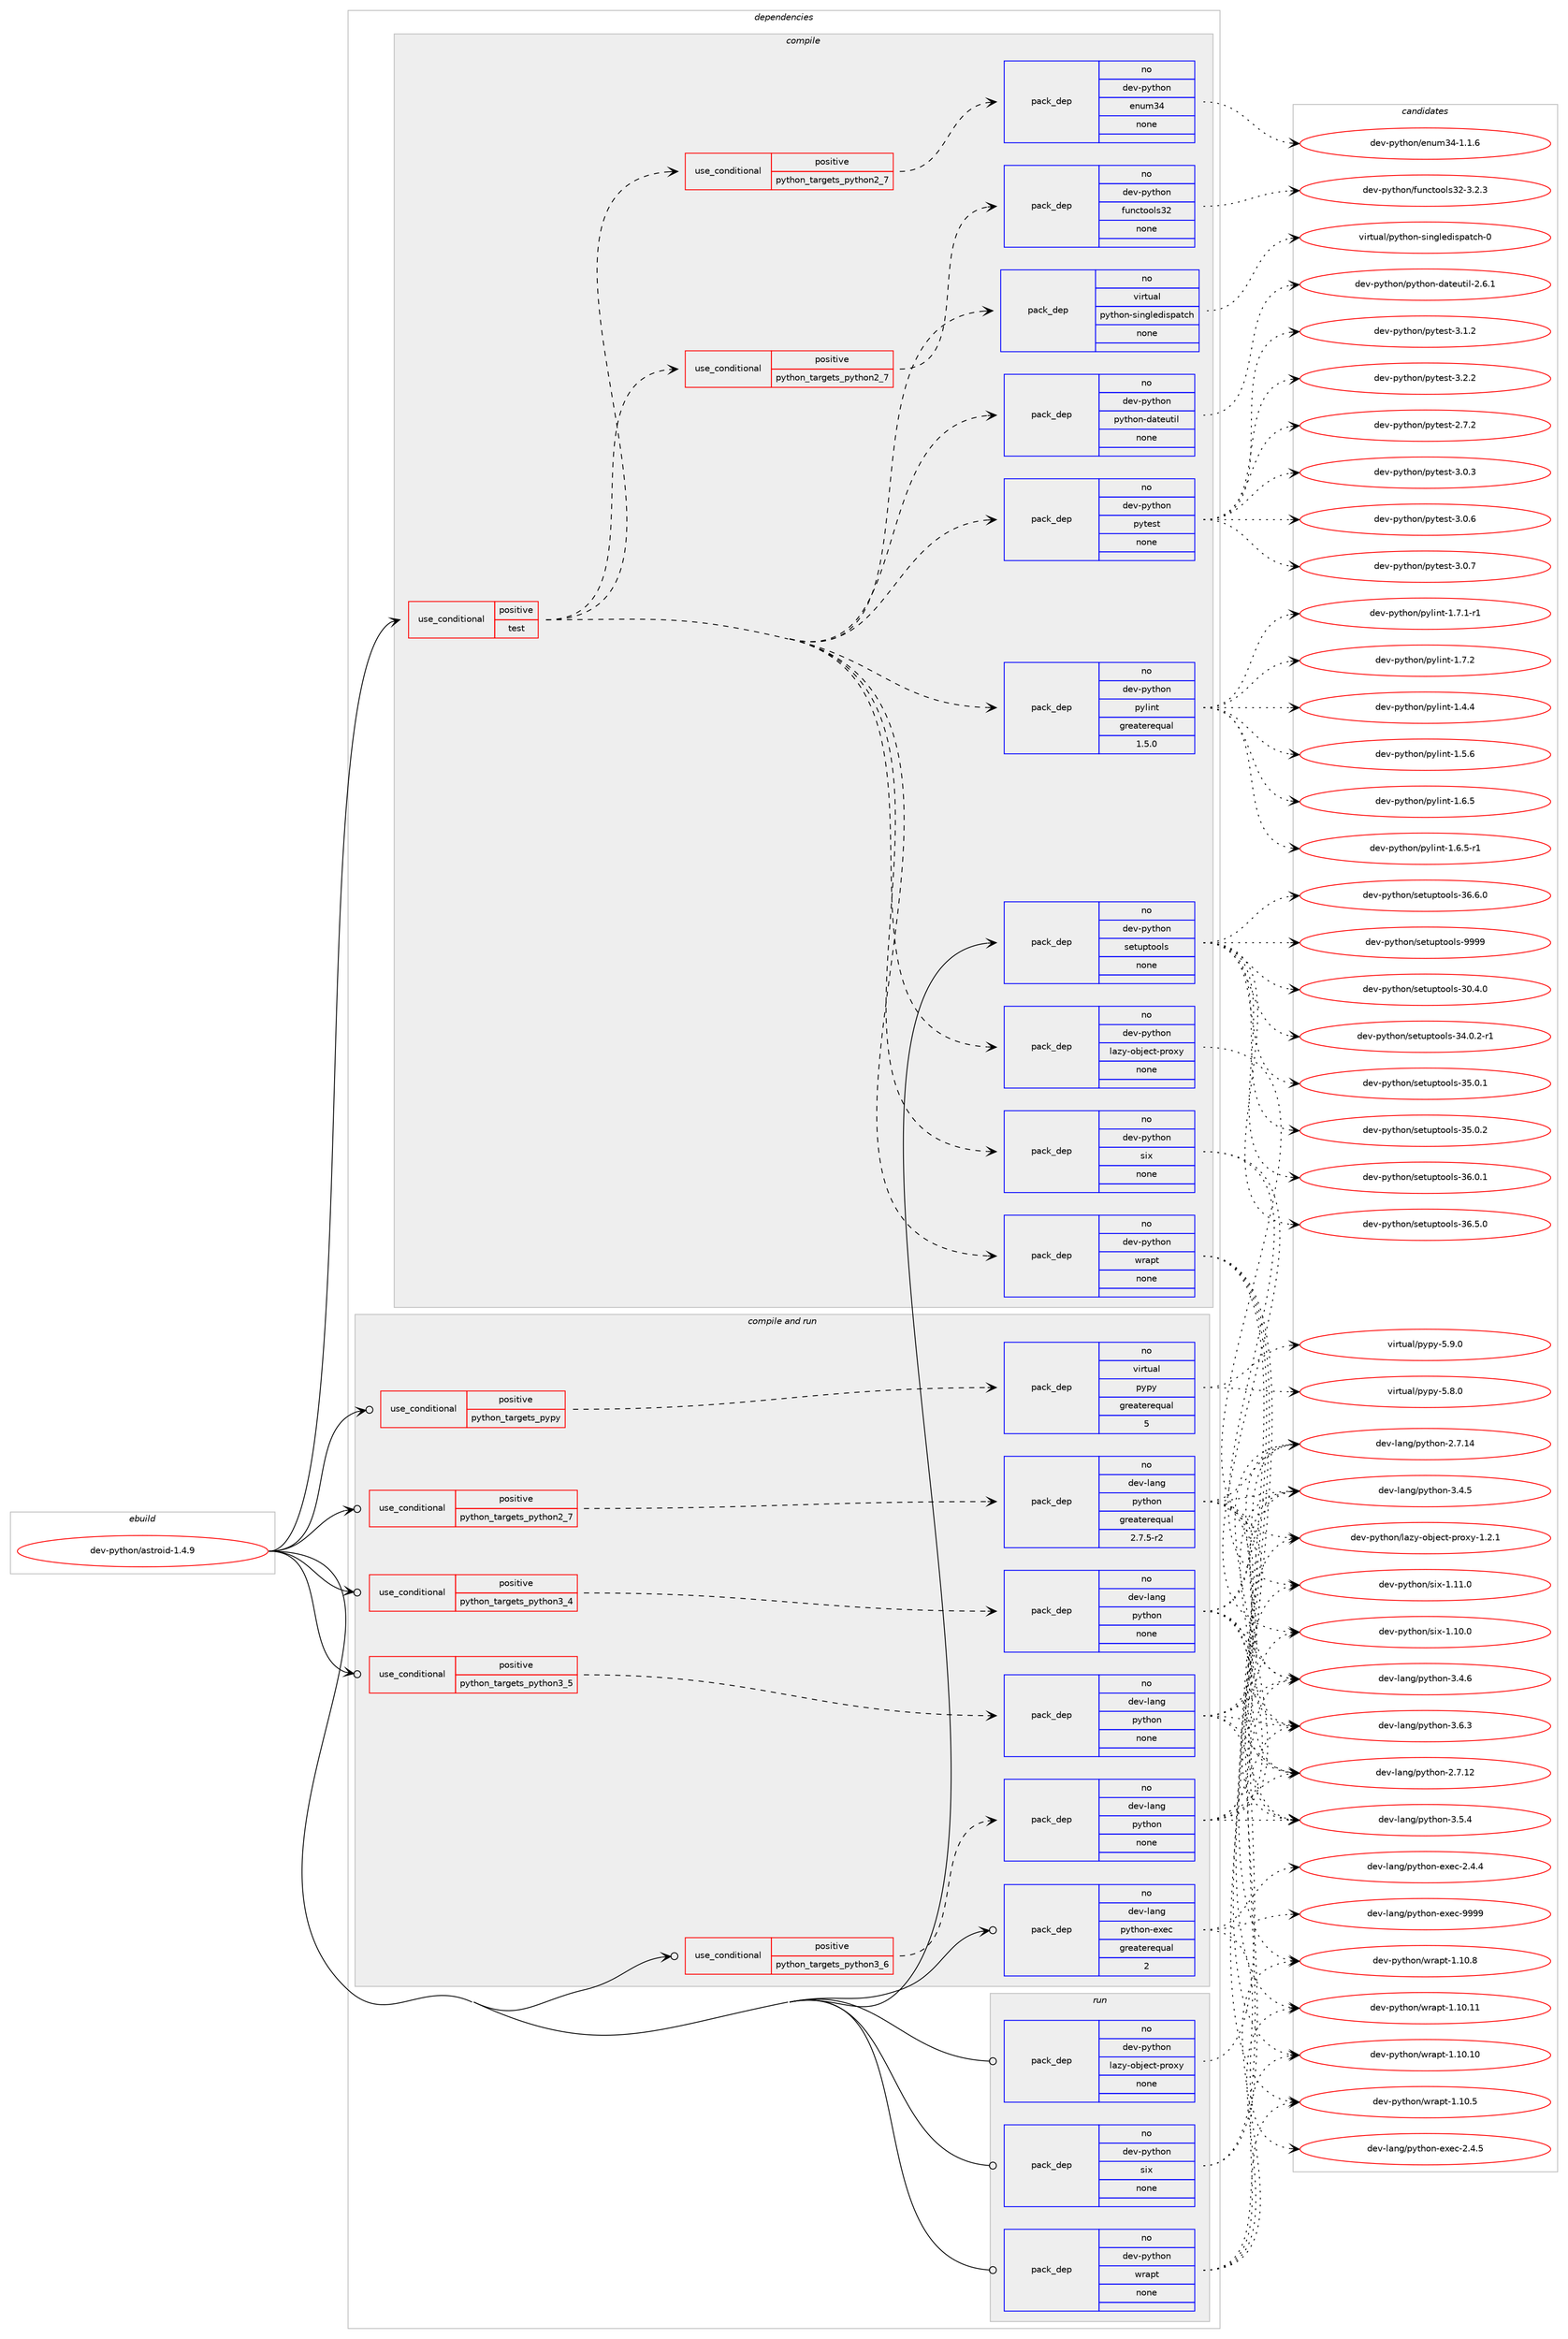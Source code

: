digraph prolog {

# *************
# Graph options
# *************

newrank=true;
concentrate=true;
compound=true;
graph [rankdir=LR,fontname=Helvetica,fontsize=10,ranksep=1.5];#, ranksep=2.5, nodesep=0.2];
edge  [arrowhead=vee];
node  [fontname=Helvetica,fontsize=10];

# **********
# The ebuild
# **********

subgraph cluster_leftcol {
color=gray;
rank=same;
label=<<i>ebuild</i>>;
id [label="dev-python/astroid-1.4.9", color=red, width=4, href="../dev-python/astroid-1.4.9.svg"];
}

# ****************
# The dependencies
# ****************

subgraph cluster_midcol {
color=gray;
label=<<i>dependencies</i>>;
subgraph cluster_compile {
fillcolor="#eeeeee";
style=filled;
label=<<i>compile</i>>;
subgraph cond29565 {
dependency146780 [label=<<TABLE BORDER="0" CELLBORDER="1" CELLSPACING="0" CELLPADDING="4"><TR><TD ROWSPAN="3" CELLPADDING="10">use_conditional</TD></TR><TR><TD>positive</TD></TR><TR><TD>test</TD></TR></TABLE>>, shape=none, color=red];
subgraph pack113398 {
dependency146781 [label=<<TABLE BORDER="0" CELLBORDER="1" CELLSPACING="0" CELLPADDING="4" WIDTH="220"><TR><TD ROWSPAN="6" CELLPADDING="30">pack_dep</TD></TR><TR><TD WIDTH="110">no</TD></TR><TR><TD>dev-python</TD></TR><TR><TD>lazy-object-proxy</TD></TR><TR><TD>none</TD></TR><TR><TD></TD></TR></TABLE>>, shape=none, color=blue];
}
dependency146780:e -> dependency146781:w [weight=20,style="dashed",arrowhead="vee"];
subgraph pack113399 {
dependency146782 [label=<<TABLE BORDER="0" CELLBORDER="1" CELLSPACING="0" CELLPADDING="4" WIDTH="220"><TR><TD ROWSPAN="6" CELLPADDING="30">pack_dep</TD></TR><TR><TD WIDTH="110">no</TD></TR><TR><TD>dev-python</TD></TR><TR><TD>six</TD></TR><TR><TD>none</TD></TR><TR><TD></TD></TR></TABLE>>, shape=none, color=blue];
}
dependency146780:e -> dependency146782:w [weight=20,style="dashed",arrowhead="vee"];
subgraph pack113400 {
dependency146783 [label=<<TABLE BORDER="0" CELLBORDER="1" CELLSPACING="0" CELLPADDING="4" WIDTH="220"><TR><TD ROWSPAN="6" CELLPADDING="30">pack_dep</TD></TR><TR><TD WIDTH="110">no</TD></TR><TR><TD>dev-python</TD></TR><TR><TD>wrapt</TD></TR><TR><TD>none</TD></TR><TR><TD></TD></TR></TABLE>>, shape=none, color=blue];
}
dependency146780:e -> dependency146783:w [weight=20,style="dashed",arrowhead="vee"];
subgraph pack113401 {
dependency146784 [label=<<TABLE BORDER="0" CELLBORDER="1" CELLSPACING="0" CELLPADDING="4" WIDTH="220"><TR><TD ROWSPAN="6" CELLPADDING="30">pack_dep</TD></TR><TR><TD WIDTH="110">no</TD></TR><TR><TD>dev-python</TD></TR><TR><TD>pylint</TD></TR><TR><TD>greaterequal</TD></TR><TR><TD>1.5.0</TD></TR></TABLE>>, shape=none, color=blue];
}
dependency146780:e -> dependency146784:w [weight=20,style="dashed",arrowhead="vee"];
subgraph pack113402 {
dependency146785 [label=<<TABLE BORDER="0" CELLBORDER="1" CELLSPACING="0" CELLPADDING="4" WIDTH="220"><TR><TD ROWSPAN="6" CELLPADDING="30">pack_dep</TD></TR><TR><TD WIDTH="110">no</TD></TR><TR><TD>dev-python</TD></TR><TR><TD>pytest</TD></TR><TR><TD>none</TD></TR><TR><TD></TD></TR></TABLE>>, shape=none, color=blue];
}
dependency146780:e -> dependency146785:w [weight=20,style="dashed",arrowhead="vee"];
subgraph pack113403 {
dependency146786 [label=<<TABLE BORDER="0" CELLBORDER="1" CELLSPACING="0" CELLPADDING="4" WIDTH="220"><TR><TD ROWSPAN="6" CELLPADDING="30">pack_dep</TD></TR><TR><TD WIDTH="110">no</TD></TR><TR><TD>dev-python</TD></TR><TR><TD>python-dateutil</TD></TR><TR><TD>none</TD></TR><TR><TD></TD></TR></TABLE>>, shape=none, color=blue];
}
dependency146780:e -> dependency146786:w [weight=20,style="dashed",arrowhead="vee"];
subgraph pack113404 {
dependency146787 [label=<<TABLE BORDER="0" CELLBORDER="1" CELLSPACING="0" CELLPADDING="4" WIDTH="220"><TR><TD ROWSPAN="6" CELLPADDING="30">pack_dep</TD></TR><TR><TD WIDTH="110">no</TD></TR><TR><TD>virtual</TD></TR><TR><TD>python-singledispatch</TD></TR><TR><TD>none</TD></TR><TR><TD></TD></TR></TABLE>>, shape=none, color=blue];
}
dependency146780:e -> dependency146787:w [weight=20,style="dashed",arrowhead="vee"];
subgraph cond29566 {
dependency146788 [label=<<TABLE BORDER="0" CELLBORDER="1" CELLSPACING="0" CELLPADDING="4"><TR><TD ROWSPAN="3" CELLPADDING="10">use_conditional</TD></TR><TR><TD>positive</TD></TR><TR><TD>python_targets_python2_7</TD></TR></TABLE>>, shape=none, color=red];
subgraph pack113405 {
dependency146789 [label=<<TABLE BORDER="0" CELLBORDER="1" CELLSPACING="0" CELLPADDING="4" WIDTH="220"><TR><TD ROWSPAN="6" CELLPADDING="30">pack_dep</TD></TR><TR><TD WIDTH="110">no</TD></TR><TR><TD>dev-python</TD></TR><TR><TD>functools32</TD></TR><TR><TD>none</TD></TR><TR><TD></TD></TR></TABLE>>, shape=none, color=blue];
}
dependency146788:e -> dependency146789:w [weight=20,style="dashed",arrowhead="vee"];
}
dependency146780:e -> dependency146788:w [weight=20,style="dashed",arrowhead="vee"];
subgraph cond29567 {
dependency146790 [label=<<TABLE BORDER="0" CELLBORDER="1" CELLSPACING="0" CELLPADDING="4"><TR><TD ROWSPAN="3" CELLPADDING="10">use_conditional</TD></TR><TR><TD>positive</TD></TR><TR><TD>python_targets_python2_7</TD></TR></TABLE>>, shape=none, color=red];
subgraph pack113406 {
dependency146791 [label=<<TABLE BORDER="0" CELLBORDER="1" CELLSPACING="0" CELLPADDING="4" WIDTH="220"><TR><TD ROWSPAN="6" CELLPADDING="30">pack_dep</TD></TR><TR><TD WIDTH="110">no</TD></TR><TR><TD>dev-python</TD></TR><TR><TD>enum34</TD></TR><TR><TD>none</TD></TR><TR><TD></TD></TR></TABLE>>, shape=none, color=blue];
}
dependency146790:e -> dependency146791:w [weight=20,style="dashed",arrowhead="vee"];
}
dependency146780:e -> dependency146790:w [weight=20,style="dashed",arrowhead="vee"];
}
id:e -> dependency146780:w [weight=20,style="solid",arrowhead="vee"];
subgraph pack113407 {
dependency146792 [label=<<TABLE BORDER="0" CELLBORDER="1" CELLSPACING="0" CELLPADDING="4" WIDTH="220"><TR><TD ROWSPAN="6" CELLPADDING="30">pack_dep</TD></TR><TR><TD WIDTH="110">no</TD></TR><TR><TD>dev-python</TD></TR><TR><TD>setuptools</TD></TR><TR><TD>none</TD></TR><TR><TD></TD></TR></TABLE>>, shape=none, color=blue];
}
id:e -> dependency146792:w [weight=20,style="solid",arrowhead="vee"];
}
subgraph cluster_compileandrun {
fillcolor="#eeeeee";
style=filled;
label=<<i>compile and run</i>>;
subgraph cond29568 {
dependency146793 [label=<<TABLE BORDER="0" CELLBORDER="1" CELLSPACING="0" CELLPADDING="4"><TR><TD ROWSPAN="3" CELLPADDING="10">use_conditional</TD></TR><TR><TD>positive</TD></TR><TR><TD>python_targets_pypy</TD></TR></TABLE>>, shape=none, color=red];
subgraph pack113408 {
dependency146794 [label=<<TABLE BORDER="0" CELLBORDER="1" CELLSPACING="0" CELLPADDING="4" WIDTH="220"><TR><TD ROWSPAN="6" CELLPADDING="30">pack_dep</TD></TR><TR><TD WIDTH="110">no</TD></TR><TR><TD>virtual</TD></TR><TR><TD>pypy</TD></TR><TR><TD>greaterequal</TD></TR><TR><TD>5</TD></TR></TABLE>>, shape=none, color=blue];
}
dependency146793:e -> dependency146794:w [weight=20,style="dashed",arrowhead="vee"];
}
id:e -> dependency146793:w [weight=20,style="solid",arrowhead="odotvee"];
subgraph cond29569 {
dependency146795 [label=<<TABLE BORDER="0" CELLBORDER="1" CELLSPACING="0" CELLPADDING="4"><TR><TD ROWSPAN="3" CELLPADDING="10">use_conditional</TD></TR><TR><TD>positive</TD></TR><TR><TD>python_targets_python2_7</TD></TR></TABLE>>, shape=none, color=red];
subgraph pack113409 {
dependency146796 [label=<<TABLE BORDER="0" CELLBORDER="1" CELLSPACING="0" CELLPADDING="4" WIDTH="220"><TR><TD ROWSPAN="6" CELLPADDING="30">pack_dep</TD></TR><TR><TD WIDTH="110">no</TD></TR><TR><TD>dev-lang</TD></TR><TR><TD>python</TD></TR><TR><TD>greaterequal</TD></TR><TR><TD>2.7.5-r2</TD></TR></TABLE>>, shape=none, color=blue];
}
dependency146795:e -> dependency146796:w [weight=20,style="dashed",arrowhead="vee"];
}
id:e -> dependency146795:w [weight=20,style="solid",arrowhead="odotvee"];
subgraph cond29570 {
dependency146797 [label=<<TABLE BORDER="0" CELLBORDER="1" CELLSPACING="0" CELLPADDING="4"><TR><TD ROWSPAN="3" CELLPADDING="10">use_conditional</TD></TR><TR><TD>positive</TD></TR><TR><TD>python_targets_python3_4</TD></TR></TABLE>>, shape=none, color=red];
subgraph pack113410 {
dependency146798 [label=<<TABLE BORDER="0" CELLBORDER="1" CELLSPACING="0" CELLPADDING="4" WIDTH="220"><TR><TD ROWSPAN="6" CELLPADDING="30">pack_dep</TD></TR><TR><TD WIDTH="110">no</TD></TR><TR><TD>dev-lang</TD></TR><TR><TD>python</TD></TR><TR><TD>none</TD></TR><TR><TD></TD></TR></TABLE>>, shape=none, color=blue];
}
dependency146797:e -> dependency146798:w [weight=20,style="dashed",arrowhead="vee"];
}
id:e -> dependency146797:w [weight=20,style="solid",arrowhead="odotvee"];
subgraph cond29571 {
dependency146799 [label=<<TABLE BORDER="0" CELLBORDER="1" CELLSPACING="0" CELLPADDING="4"><TR><TD ROWSPAN="3" CELLPADDING="10">use_conditional</TD></TR><TR><TD>positive</TD></TR><TR><TD>python_targets_python3_5</TD></TR></TABLE>>, shape=none, color=red];
subgraph pack113411 {
dependency146800 [label=<<TABLE BORDER="0" CELLBORDER="1" CELLSPACING="0" CELLPADDING="4" WIDTH="220"><TR><TD ROWSPAN="6" CELLPADDING="30">pack_dep</TD></TR><TR><TD WIDTH="110">no</TD></TR><TR><TD>dev-lang</TD></TR><TR><TD>python</TD></TR><TR><TD>none</TD></TR><TR><TD></TD></TR></TABLE>>, shape=none, color=blue];
}
dependency146799:e -> dependency146800:w [weight=20,style="dashed",arrowhead="vee"];
}
id:e -> dependency146799:w [weight=20,style="solid",arrowhead="odotvee"];
subgraph cond29572 {
dependency146801 [label=<<TABLE BORDER="0" CELLBORDER="1" CELLSPACING="0" CELLPADDING="4"><TR><TD ROWSPAN="3" CELLPADDING="10">use_conditional</TD></TR><TR><TD>positive</TD></TR><TR><TD>python_targets_python3_6</TD></TR></TABLE>>, shape=none, color=red];
subgraph pack113412 {
dependency146802 [label=<<TABLE BORDER="0" CELLBORDER="1" CELLSPACING="0" CELLPADDING="4" WIDTH="220"><TR><TD ROWSPAN="6" CELLPADDING="30">pack_dep</TD></TR><TR><TD WIDTH="110">no</TD></TR><TR><TD>dev-lang</TD></TR><TR><TD>python</TD></TR><TR><TD>none</TD></TR><TR><TD></TD></TR></TABLE>>, shape=none, color=blue];
}
dependency146801:e -> dependency146802:w [weight=20,style="dashed",arrowhead="vee"];
}
id:e -> dependency146801:w [weight=20,style="solid",arrowhead="odotvee"];
subgraph pack113413 {
dependency146803 [label=<<TABLE BORDER="0" CELLBORDER="1" CELLSPACING="0" CELLPADDING="4" WIDTH="220"><TR><TD ROWSPAN="6" CELLPADDING="30">pack_dep</TD></TR><TR><TD WIDTH="110">no</TD></TR><TR><TD>dev-lang</TD></TR><TR><TD>python-exec</TD></TR><TR><TD>greaterequal</TD></TR><TR><TD>2</TD></TR></TABLE>>, shape=none, color=blue];
}
id:e -> dependency146803:w [weight=20,style="solid",arrowhead="odotvee"];
}
subgraph cluster_run {
fillcolor="#eeeeee";
style=filled;
label=<<i>run</i>>;
subgraph pack113414 {
dependency146804 [label=<<TABLE BORDER="0" CELLBORDER="1" CELLSPACING="0" CELLPADDING="4" WIDTH="220"><TR><TD ROWSPAN="6" CELLPADDING="30">pack_dep</TD></TR><TR><TD WIDTH="110">no</TD></TR><TR><TD>dev-python</TD></TR><TR><TD>lazy-object-proxy</TD></TR><TR><TD>none</TD></TR><TR><TD></TD></TR></TABLE>>, shape=none, color=blue];
}
id:e -> dependency146804:w [weight=20,style="solid",arrowhead="odot"];
subgraph pack113415 {
dependency146805 [label=<<TABLE BORDER="0" CELLBORDER="1" CELLSPACING="0" CELLPADDING="4" WIDTH="220"><TR><TD ROWSPAN="6" CELLPADDING="30">pack_dep</TD></TR><TR><TD WIDTH="110">no</TD></TR><TR><TD>dev-python</TD></TR><TR><TD>six</TD></TR><TR><TD>none</TD></TR><TR><TD></TD></TR></TABLE>>, shape=none, color=blue];
}
id:e -> dependency146805:w [weight=20,style="solid",arrowhead="odot"];
subgraph pack113416 {
dependency146806 [label=<<TABLE BORDER="0" CELLBORDER="1" CELLSPACING="0" CELLPADDING="4" WIDTH="220"><TR><TD ROWSPAN="6" CELLPADDING="30">pack_dep</TD></TR><TR><TD WIDTH="110">no</TD></TR><TR><TD>dev-python</TD></TR><TR><TD>wrapt</TD></TR><TR><TD>none</TD></TR><TR><TD></TD></TR></TABLE>>, shape=none, color=blue];
}
id:e -> dependency146806:w [weight=20,style="solid",arrowhead="odot"];
}
}

# **************
# The candidates
# **************

subgraph cluster_choices {
rank=same;
color=gray;
label=<<i>candidates</i>>;

subgraph choice113398 {
color=black;
nodesep=1;
choice10010111845112121116104111110471089712212145111981061019911645112114111120121454946504649 [label="dev-python/lazy-object-proxy-1.2.1", color=red, width=4,href="../dev-python/lazy-object-proxy-1.2.1.svg"];
dependency146781:e -> choice10010111845112121116104111110471089712212145111981061019911645112114111120121454946504649:w [style=dotted,weight="100"];
}
subgraph choice113399 {
color=black;
nodesep=1;
choice100101118451121211161041111104711510512045494649484648 [label="dev-python/six-1.10.0", color=red, width=4,href="../dev-python/six-1.10.0.svg"];
choice100101118451121211161041111104711510512045494649494648 [label="dev-python/six-1.11.0", color=red, width=4,href="../dev-python/six-1.11.0.svg"];
dependency146782:e -> choice100101118451121211161041111104711510512045494649484648:w [style=dotted,weight="100"];
dependency146782:e -> choice100101118451121211161041111104711510512045494649494648:w [style=dotted,weight="100"];
}
subgraph choice113400 {
color=black;
nodesep=1;
choice1001011184511212111610411111047119114971121164549464948464948 [label="dev-python/wrapt-1.10.10", color=red, width=4,href="../dev-python/wrapt-1.10.10.svg"];
choice1001011184511212111610411111047119114971121164549464948464949 [label="dev-python/wrapt-1.10.11", color=red, width=4,href="../dev-python/wrapt-1.10.11.svg"];
choice10010111845112121116104111110471191149711211645494649484653 [label="dev-python/wrapt-1.10.5", color=red, width=4,href="../dev-python/wrapt-1.10.5.svg"];
choice10010111845112121116104111110471191149711211645494649484656 [label="dev-python/wrapt-1.10.8", color=red, width=4,href="../dev-python/wrapt-1.10.8.svg"];
dependency146783:e -> choice1001011184511212111610411111047119114971121164549464948464948:w [style=dotted,weight="100"];
dependency146783:e -> choice1001011184511212111610411111047119114971121164549464948464949:w [style=dotted,weight="100"];
dependency146783:e -> choice10010111845112121116104111110471191149711211645494649484653:w [style=dotted,weight="100"];
dependency146783:e -> choice10010111845112121116104111110471191149711211645494649484656:w [style=dotted,weight="100"];
}
subgraph choice113401 {
color=black;
nodesep=1;
choice1001011184511212111610411111047112121108105110116454946524652 [label="dev-python/pylint-1.4.4", color=red, width=4,href="../dev-python/pylint-1.4.4.svg"];
choice1001011184511212111610411111047112121108105110116454946534654 [label="dev-python/pylint-1.5.6", color=red, width=4,href="../dev-python/pylint-1.5.6.svg"];
choice1001011184511212111610411111047112121108105110116454946544653 [label="dev-python/pylint-1.6.5", color=red, width=4,href="../dev-python/pylint-1.6.5.svg"];
choice10010111845112121116104111110471121211081051101164549465446534511449 [label="dev-python/pylint-1.6.5-r1", color=red, width=4,href="../dev-python/pylint-1.6.5-r1.svg"];
choice10010111845112121116104111110471121211081051101164549465546494511449 [label="dev-python/pylint-1.7.1-r1", color=red, width=4,href="../dev-python/pylint-1.7.1-r1.svg"];
choice1001011184511212111610411111047112121108105110116454946554650 [label="dev-python/pylint-1.7.2", color=red, width=4,href="../dev-python/pylint-1.7.2.svg"];
dependency146784:e -> choice1001011184511212111610411111047112121108105110116454946524652:w [style=dotted,weight="100"];
dependency146784:e -> choice1001011184511212111610411111047112121108105110116454946534654:w [style=dotted,weight="100"];
dependency146784:e -> choice1001011184511212111610411111047112121108105110116454946544653:w [style=dotted,weight="100"];
dependency146784:e -> choice10010111845112121116104111110471121211081051101164549465446534511449:w [style=dotted,weight="100"];
dependency146784:e -> choice10010111845112121116104111110471121211081051101164549465546494511449:w [style=dotted,weight="100"];
dependency146784:e -> choice1001011184511212111610411111047112121108105110116454946554650:w [style=dotted,weight="100"];
}
subgraph choice113402 {
color=black;
nodesep=1;
choice1001011184511212111610411111047112121116101115116455046554650 [label="dev-python/pytest-2.7.2", color=red, width=4,href="../dev-python/pytest-2.7.2.svg"];
choice1001011184511212111610411111047112121116101115116455146484651 [label="dev-python/pytest-3.0.3", color=red, width=4,href="../dev-python/pytest-3.0.3.svg"];
choice1001011184511212111610411111047112121116101115116455146484654 [label="dev-python/pytest-3.0.6", color=red, width=4,href="../dev-python/pytest-3.0.6.svg"];
choice1001011184511212111610411111047112121116101115116455146484655 [label="dev-python/pytest-3.0.7", color=red, width=4,href="../dev-python/pytest-3.0.7.svg"];
choice1001011184511212111610411111047112121116101115116455146494650 [label="dev-python/pytest-3.1.2", color=red, width=4,href="../dev-python/pytest-3.1.2.svg"];
choice1001011184511212111610411111047112121116101115116455146504650 [label="dev-python/pytest-3.2.2", color=red, width=4,href="../dev-python/pytest-3.2.2.svg"];
dependency146785:e -> choice1001011184511212111610411111047112121116101115116455046554650:w [style=dotted,weight="100"];
dependency146785:e -> choice1001011184511212111610411111047112121116101115116455146484651:w [style=dotted,weight="100"];
dependency146785:e -> choice1001011184511212111610411111047112121116101115116455146484654:w [style=dotted,weight="100"];
dependency146785:e -> choice1001011184511212111610411111047112121116101115116455146484655:w [style=dotted,weight="100"];
dependency146785:e -> choice1001011184511212111610411111047112121116101115116455146494650:w [style=dotted,weight="100"];
dependency146785:e -> choice1001011184511212111610411111047112121116101115116455146504650:w [style=dotted,weight="100"];
}
subgraph choice113403 {
color=black;
nodesep=1;
choice10010111845112121116104111110471121211161041111104510097116101117116105108455046544649 [label="dev-python/python-dateutil-2.6.1", color=red, width=4,href="../dev-python/python-dateutil-2.6.1.svg"];
dependency146786:e -> choice10010111845112121116104111110471121211161041111104510097116101117116105108455046544649:w [style=dotted,weight="100"];
}
subgraph choice113404 {
color=black;
nodesep=1;
choice11810511411611797108471121211161041111104511510511010310810110010511511297116991044548 [label="virtual/python-singledispatch-0", color=red, width=4,href="../virtual/python-singledispatch-0.svg"];
dependency146787:e -> choice11810511411611797108471121211161041111104511510511010310810110010511511297116991044548:w [style=dotted,weight="100"];
}
subgraph choice113405 {
color=black;
nodesep=1;
choice1001011184511212111610411111047102117110991161111111081155150455146504651 [label="dev-python/functools32-3.2.3", color=red, width=4,href="../dev-python/functools32-3.2.3.svg"];
dependency146789:e -> choice1001011184511212111610411111047102117110991161111111081155150455146504651:w [style=dotted,weight="100"];
}
subgraph choice113406 {
color=black;
nodesep=1;
choice10010111845112121116104111110471011101171095152454946494654 [label="dev-python/enum34-1.1.6", color=red, width=4,href="../dev-python/enum34-1.1.6.svg"];
dependency146791:e -> choice10010111845112121116104111110471011101171095152454946494654:w [style=dotted,weight="100"];
}
subgraph choice113407 {
color=black;
nodesep=1;
choice100101118451121211161041111104711510111611711211611111110811545514846524648 [label="dev-python/setuptools-30.4.0", color=red, width=4,href="../dev-python/setuptools-30.4.0.svg"];
choice1001011184511212111610411111047115101116117112116111111108115455152464846504511449 [label="dev-python/setuptools-34.0.2-r1", color=red, width=4,href="../dev-python/setuptools-34.0.2-r1.svg"];
choice100101118451121211161041111104711510111611711211611111110811545515346484649 [label="dev-python/setuptools-35.0.1", color=red, width=4,href="../dev-python/setuptools-35.0.1.svg"];
choice100101118451121211161041111104711510111611711211611111110811545515346484650 [label="dev-python/setuptools-35.0.2", color=red, width=4,href="../dev-python/setuptools-35.0.2.svg"];
choice100101118451121211161041111104711510111611711211611111110811545515446484649 [label="dev-python/setuptools-36.0.1", color=red, width=4,href="../dev-python/setuptools-36.0.1.svg"];
choice100101118451121211161041111104711510111611711211611111110811545515446534648 [label="dev-python/setuptools-36.5.0", color=red, width=4,href="../dev-python/setuptools-36.5.0.svg"];
choice100101118451121211161041111104711510111611711211611111110811545515446544648 [label="dev-python/setuptools-36.6.0", color=red, width=4,href="../dev-python/setuptools-36.6.0.svg"];
choice10010111845112121116104111110471151011161171121161111111081154557575757 [label="dev-python/setuptools-9999", color=red, width=4,href="../dev-python/setuptools-9999.svg"];
dependency146792:e -> choice100101118451121211161041111104711510111611711211611111110811545514846524648:w [style=dotted,weight="100"];
dependency146792:e -> choice1001011184511212111610411111047115101116117112116111111108115455152464846504511449:w [style=dotted,weight="100"];
dependency146792:e -> choice100101118451121211161041111104711510111611711211611111110811545515346484649:w [style=dotted,weight="100"];
dependency146792:e -> choice100101118451121211161041111104711510111611711211611111110811545515346484650:w [style=dotted,weight="100"];
dependency146792:e -> choice100101118451121211161041111104711510111611711211611111110811545515446484649:w [style=dotted,weight="100"];
dependency146792:e -> choice100101118451121211161041111104711510111611711211611111110811545515446534648:w [style=dotted,weight="100"];
dependency146792:e -> choice100101118451121211161041111104711510111611711211611111110811545515446544648:w [style=dotted,weight="100"];
dependency146792:e -> choice10010111845112121116104111110471151011161171121161111111081154557575757:w [style=dotted,weight="100"];
}
subgraph choice113408 {
color=black;
nodesep=1;
choice1181051141161179710847112121112121455346564648 [label="virtual/pypy-5.8.0", color=red, width=4,href="../virtual/pypy-5.8.0.svg"];
choice1181051141161179710847112121112121455346574648 [label="virtual/pypy-5.9.0", color=red, width=4,href="../virtual/pypy-5.9.0.svg"];
dependency146794:e -> choice1181051141161179710847112121112121455346564648:w [style=dotted,weight="100"];
dependency146794:e -> choice1181051141161179710847112121112121455346574648:w [style=dotted,weight="100"];
}
subgraph choice113409 {
color=black;
nodesep=1;
choice10010111845108971101034711212111610411111045504655464950 [label="dev-lang/python-2.7.12", color=red, width=4,href="../dev-lang/python-2.7.12.svg"];
choice10010111845108971101034711212111610411111045504655464952 [label="dev-lang/python-2.7.14", color=red, width=4,href="../dev-lang/python-2.7.14.svg"];
choice100101118451089711010347112121116104111110455146524653 [label="dev-lang/python-3.4.5", color=red, width=4,href="../dev-lang/python-3.4.5.svg"];
choice100101118451089711010347112121116104111110455146524654 [label="dev-lang/python-3.4.6", color=red, width=4,href="../dev-lang/python-3.4.6.svg"];
choice100101118451089711010347112121116104111110455146534652 [label="dev-lang/python-3.5.4", color=red, width=4,href="../dev-lang/python-3.5.4.svg"];
choice100101118451089711010347112121116104111110455146544651 [label="dev-lang/python-3.6.3", color=red, width=4,href="../dev-lang/python-3.6.3.svg"];
dependency146796:e -> choice10010111845108971101034711212111610411111045504655464950:w [style=dotted,weight="100"];
dependency146796:e -> choice10010111845108971101034711212111610411111045504655464952:w [style=dotted,weight="100"];
dependency146796:e -> choice100101118451089711010347112121116104111110455146524653:w [style=dotted,weight="100"];
dependency146796:e -> choice100101118451089711010347112121116104111110455146524654:w [style=dotted,weight="100"];
dependency146796:e -> choice100101118451089711010347112121116104111110455146534652:w [style=dotted,weight="100"];
dependency146796:e -> choice100101118451089711010347112121116104111110455146544651:w [style=dotted,weight="100"];
}
subgraph choice113410 {
color=black;
nodesep=1;
choice10010111845108971101034711212111610411111045504655464950 [label="dev-lang/python-2.7.12", color=red, width=4,href="../dev-lang/python-2.7.12.svg"];
choice10010111845108971101034711212111610411111045504655464952 [label="dev-lang/python-2.7.14", color=red, width=4,href="../dev-lang/python-2.7.14.svg"];
choice100101118451089711010347112121116104111110455146524653 [label="dev-lang/python-3.4.5", color=red, width=4,href="../dev-lang/python-3.4.5.svg"];
choice100101118451089711010347112121116104111110455146524654 [label="dev-lang/python-3.4.6", color=red, width=4,href="../dev-lang/python-3.4.6.svg"];
choice100101118451089711010347112121116104111110455146534652 [label="dev-lang/python-3.5.4", color=red, width=4,href="../dev-lang/python-3.5.4.svg"];
choice100101118451089711010347112121116104111110455146544651 [label="dev-lang/python-3.6.3", color=red, width=4,href="../dev-lang/python-3.6.3.svg"];
dependency146798:e -> choice10010111845108971101034711212111610411111045504655464950:w [style=dotted,weight="100"];
dependency146798:e -> choice10010111845108971101034711212111610411111045504655464952:w [style=dotted,weight="100"];
dependency146798:e -> choice100101118451089711010347112121116104111110455146524653:w [style=dotted,weight="100"];
dependency146798:e -> choice100101118451089711010347112121116104111110455146524654:w [style=dotted,weight="100"];
dependency146798:e -> choice100101118451089711010347112121116104111110455146534652:w [style=dotted,weight="100"];
dependency146798:e -> choice100101118451089711010347112121116104111110455146544651:w [style=dotted,weight="100"];
}
subgraph choice113411 {
color=black;
nodesep=1;
choice10010111845108971101034711212111610411111045504655464950 [label="dev-lang/python-2.7.12", color=red, width=4,href="../dev-lang/python-2.7.12.svg"];
choice10010111845108971101034711212111610411111045504655464952 [label="dev-lang/python-2.7.14", color=red, width=4,href="../dev-lang/python-2.7.14.svg"];
choice100101118451089711010347112121116104111110455146524653 [label="dev-lang/python-3.4.5", color=red, width=4,href="../dev-lang/python-3.4.5.svg"];
choice100101118451089711010347112121116104111110455146524654 [label="dev-lang/python-3.4.6", color=red, width=4,href="../dev-lang/python-3.4.6.svg"];
choice100101118451089711010347112121116104111110455146534652 [label="dev-lang/python-3.5.4", color=red, width=4,href="../dev-lang/python-3.5.4.svg"];
choice100101118451089711010347112121116104111110455146544651 [label="dev-lang/python-3.6.3", color=red, width=4,href="../dev-lang/python-3.6.3.svg"];
dependency146800:e -> choice10010111845108971101034711212111610411111045504655464950:w [style=dotted,weight="100"];
dependency146800:e -> choice10010111845108971101034711212111610411111045504655464952:w [style=dotted,weight="100"];
dependency146800:e -> choice100101118451089711010347112121116104111110455146524653:w [style=dotted,weight="100"];
dependency146800:e -> choice100101118451089711010347112121116104111110455146524654:w [style=dotted,weight="100"];
dependency146800:e -> choice100101118451089711010347112121116104111110455146534652:w [style=dotted,weight="100"];
dependency146800:e -> choice100101118451089711010347112121116104111110455146544651:w [style=dotted,weight="100"];
}
subgraph choice113412 {
color=black;
nodesep=1;
choice10010111845108971101034711212111610411111045504655464950 [label="dev-lang/python-2.7.12", color=red, width=4,href="../dev-lang/python-2.7.12.svg"];
choice10010111845108971101034711212111610411111045504655464952 [label="dev-lang/python-2.7.14", color=red, width=4,href="../dev-lang/python-2.7.14.svg"];
choice100101118451089711010347112121116104111110455146524653 [label="dev-lang/python-3.4.5", color=red, width=4,href="../dev-lang/python-3.4.5.svg"];
choice100101118451089711010347112121116104111110455146524654 [label="dev-lang/python-3.4.6", color=red, width=4,href="../dev-lang/python-3.4.6.svg"];
choice100101118451089711010347112121116104111110455146534652 [label="dev-lang/python-3.5.4", color=red, width=4,href="../dev-lang/python-3.5.4.svg"];
choice100101118451089711010347112121116104111110455146544651 [label="dev-lang/python-3.6.3", color=red, width=4,href="../dev-lang/python-3.6.3.svg"];
dependency146802:e -> choice10010111845108971101034711212111610411111045504655464950:w [style=dotted,weight="100"];
dependency146802:e -> choice10010111845108971101034711212111610411111045504655464952:w [style=dotted,weight="100"];
dependency146802:e -> choice100101118451089711010347112121116104111110455146524653:w [style=dotted,weight="100"];
dependency146802:e -> choice100101118451089711010347112121116104111110455146524654:w [style=dotted,weight="100"];
dependency146802:e -> choice100101118451089711010347112121116104111110455146534652:w [style=dotted,weight="100"];
dependency146802:e -> choice100101118451089711010347112121116104111110455146544651:w [style=dotted,weight="100"];
}
subgraph choice113413 {
color=black;
nodesep=1;
choice1001011184510897110103471121211161041111104510112010199455046524652 [label="dev-lang/python-exec-2.4.4", color=red, width=4,href="../dev-lang/python-exec-2.4.4.svg"];
choice1001011184510897110103471121211161041111104510112010199455046524653 [label="dev-lang/python-exec-2.4.5", color=red, width=4,href="../dev-lang/python-exec-2.4.5.svg"];
choice10010111845108971101034711212111610411111045101120101994557575757 [label="dev-lang/python-exec-9999", color=red, width=4,href="../dev-lang/python-exec-9999.svg"];
dependency146803:e -> choice1001011184510897110103471121211161041111104510112010199455046524652:w [style=dotted,weight="100"];
dependency146803:e -> choice1001011184510897110103471121211161041111104510112010199455046524653:w [style=dotted,weight="100"];
dependency146803:e -> choice10010111845108971101034711212111610411111045101120101994557575757:w [style=dotted,weight="100"];
}
subgraph choice113414 {
color=black;
nodesep=1;
choice10010111845112121116104111110471089712212145111981061019911645112114111120121454946504649 [label="dev-python/lazy-object-proxy-1.2.1", color=red, width=4,href="../dev-python/lazy-object-proxy-1.2.1.svg"];
dependency146804:e -> choice10010111845112121116104111110471089712212145111981061019911645112114111120121454946504649:w [style=dotted,weight="100"];
}
subgraph choice113415 {
color=black;
nodesep=1;
choice100101118451121211161041111104711510512045494649484648 [label="dev-python/six-1.10.0", color=red, width=4,href="../dev-python/six-1.10.0.svg"];
choice100101118451121211161041111104711510512045494649494648 [label="dev-python/six-1.11.0", color=red, width=4,href="../dev-python/six-1.11.0.svg"];
dependency146805:e -> choice100101118451121211161041111104711510512045494649484648:w [style=dotted,weight="100"];
dependency146805:e -> choice100101118451121211161041111104711510512045494649494648:w [style=dotted,weight="100"];
}
subgraph choice113416 {
color=black;
nodesep=1;
choice1001011184511212111610411111047119114971121164549464948464948 [label="dev-python/wrapt-1.10.10", color=red, width=4,href="../dev-python/wrapt-1.10.10.svg"];
choice1001011184511212111610411111047119114971121164549464948464949 [label="dev-python/wrapt-1.10.11", color=red, width=4,href="../dev-python/wrapt-1.10.11.svg"];
choice10010111845112121116104111110471191149711211645494649484653 [label="dev-python/wrapt-1.10.5", color=red, width=4,href="../dev-python/wrapt-1.10.5.svg"];
choice10010111845112121116104111110471191149711211645494649484656 [label="dev-python/wrapt-1.10.8", color=red, width=4,href="../dev-python/wrapt-1.10.8.svg"];
dependency146806:e -> choice1001011184511212111610411111047119114971121164549464948464948:w [style=dotted,weight="100"];
dependency146806:e -> choice1001011184511212111610411111047119114971121164549464948464949:w [style=dotted,weight="100"];
dependency146806:e -> choice10010111845112121116104111110471191149711211645494649484653:w [style=dotted,weight="100"];
dependency146806:e -> choice10010111845112121116104111110471191149711211645494649484656:w [style=dotted,weight="100"];
}
}

}
